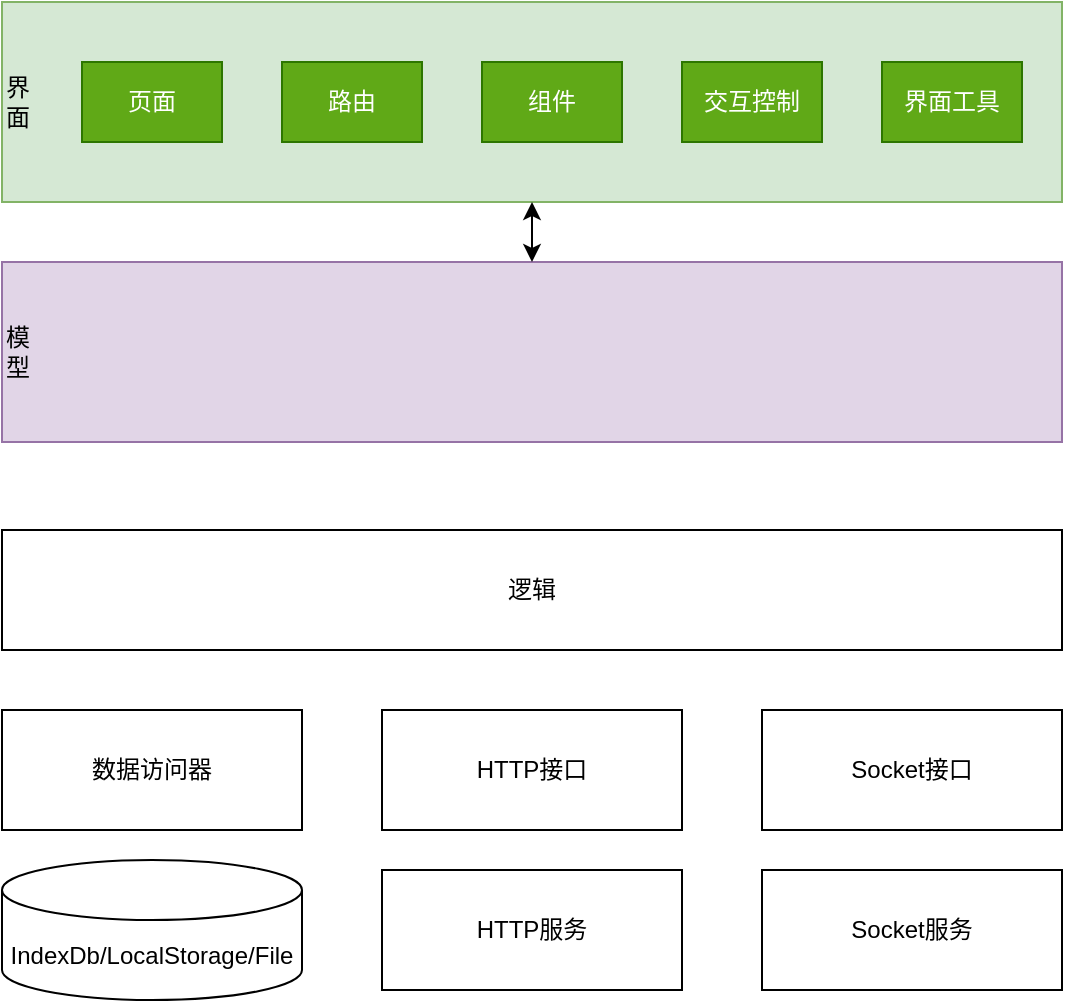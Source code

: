 <mxfile version="14.2.9" type="github">
  <diagram id="muJ2HWbKyWXjHa_u4N1K" name="Page-1">
    <mxGraphModel dx="1698" dy="928" grid="1" gridSize="10" guides="1" tooltips="1" connect="1" arrows="1" fold="1" page="1" pageScale="1" pageWidth="827" pageHeight="1169" math="0" shadow="0">
      <root>
        <mxCell id="0" />
        <mxCell id="1" parent="0" />
        <mxCell id="MjTusuqiSa3jMd16lM1r-5" value="界&lt;br&gt;面" style="rounded=0;whiteSpace=wrap;html=1;align=left;fillColor=#d5e8d4;strokeColor=#82b366;" vertex="1" parent="1">
          <mxGeometry x="90" y="90" width="530" height="100" as="geometry" />
        </mxCell>
        <mxCell id="MjTusuqiSa3jMd16lM1r-6" value="模&lt;br&gt;型" style="rounded=0;whiteSpace=wrap;html=1;align=left;fillColor=#e1d5e7;strokeColor=#9673a6;" vertex="1" parent="1">
          <mxGeometry x="90" y="220" width="530" height="90" as="geometry" />
        </mxCell>
        <mxCell id="MjTusuqiSa3jMd16lM1r-7" value="逻辑" style="rounded=0;whiteSpace=wrap;html=1;" vertex="1" parent="1">
          <mxGeometry x="90" y="354" width="530" height="60" as="geometry" />
        </mxCell>
        <mxCell id="MjTusuqiSa3jMd16lM1r-8" value="数据访问器" style="rounded=0;whiteSpace=wrap;html=1;" vertex="1" parent="1">
          <mxGeometry x="90" y="444" width="150" height="60" as="geometry" />
        </mxCell>
        <mxCell id="MjTusuqiSa3jMd16lM1r-9" value="HTTP接口" style="rounded=0;whiteSpace=wrap;html=1;" vertex="1" parent="1">
          <mxGeometry x="280" y="444" width="150" height="60" as="geometry" />
        </mxCell>
        <mxCell id="MjTusuqiSa3jMd16lM1r-10" value="Socket接口" style="rounded=0;whiteSpace=wrap;html=1;" vertex="1" parent="1">
          <mxGeometry x="470" y="444" width="150" height="60" as="geometry" />
        </mxCell>
        <mxCell id="MjTusuqiSa3jMd16lM1r-11" value="Socket服务" style="rounded=0;whiteSpace=wrap;html=1;" vertex="1" parent="1">
          <mxGeometry x="470" y="524" width="150" height="60" as="geometry" />
        </mxCell>
        <mxCell id="MjTusuqiSa3jMd16lM1r-12" value="HTTP服务" style="rounded=0;whiteSpace=wrap;html=1;" vertex="1" parent="1">
          <mxGeometry x="280" y="524" width="150" height="60" as="geometry" />
        </mxCell>
        <mxCell id="MjTusuqiSa3jMd16lM1r-14" value="IndexDb/LocalStorage/File" style="shape=cylinder3;whiteSpace=wrap;html=1;boundedLbl=1;backgroundOutline=1;size=15;" vertex="1" parent="1">
          <mxGeometry x="90" y="519" width="150" height="70" as="geometry" />
        </mxCell>
        <mxCell id="MjTusuqiSa3jMd16lM1r-15" value="" style="endArrow=classic;startArrow=classic;html=1;exitX=0.5;exitY=0;exitDx=0;exitDy=0;" edge="1" parent="1" source="MjTusuqiSa3jMd16lM1r-6" target="MjTusuqiSa3jMd16lM1r-5">
          <mxGeometry width="50" height="50" relative="1" as="geometry">
            <mxPoint x="390" y="500" as="sourcePoint" />
            <mxPoint x="440" y="450" as="targetPoint" />
          </mxGeometry>
        </mxCell>
        <mxCell id="MjTusuqiSa3jMd16lM1r-16" value="页面" style="rounded=0;whiteSpace=wrap;html=1;align=center;fillColor=#60a917;strokeColor=#2D7600;fontColor=#ffffff;" vertex="1" parent="1">
          <mxGeometry x="130" y="120" width="70" height="40" as="geometry" />
        </mxCell>
        <mxCell id="MjTusuqiSa3jMd16lM1r-17" value="路由" style="rounded=0;whiteSpace=wrap;html=1;align=center;fillColor=#60a917;strokeColor=#2D7600;fontColor=#ffffff;" vertex="1" parent="1">
          <mxGeometry x="230" y="120" width="70" height="40" as="geometry" />
        </mxCell>
        <mxCell id="MjTusuqiSa3jMd16lM1r-18" value="组件" style="rounded=0;whiteSpace=wrap;html=1;align=center;fillColor=#60a917;strokeColor=#2D7600;fontColor=#ffffff;" vertex="1" parent="1">
          <mxGeometry x="330" y="120" width="70" height="40" as="geometry" />
        </mxCell>
        <mxCell id="MjTusuqiSa3jMd16lM1r-19" value="交互控制" style="rounded=0;whiteSpace=wrap;html=1;align=center;fillColor=#60a917;strokeColor=#2D7600;fontColor=#ffffff;" vertex="1" parent="1">
          <mxGeometry x="430" y="120" width="70" height="40" as="geometry" />
        </mxCell>
        <mxCell id="MjTusuqiSa3jMd16lM1r-20" value="界面工具" style="rounded=0;whiteSpace=wrap;html=1;align=center;fillColor=#60a917;strokeColor=#2D7600;fontColor=#ffffff;" vertex="1" parent="1">
          <mxGeometry x="530" y="120" width="70" height="40" as="geometry" />
        </mxCell>
      </root>
    </mxGraphModel>
  </diagram>
</mxfile>
